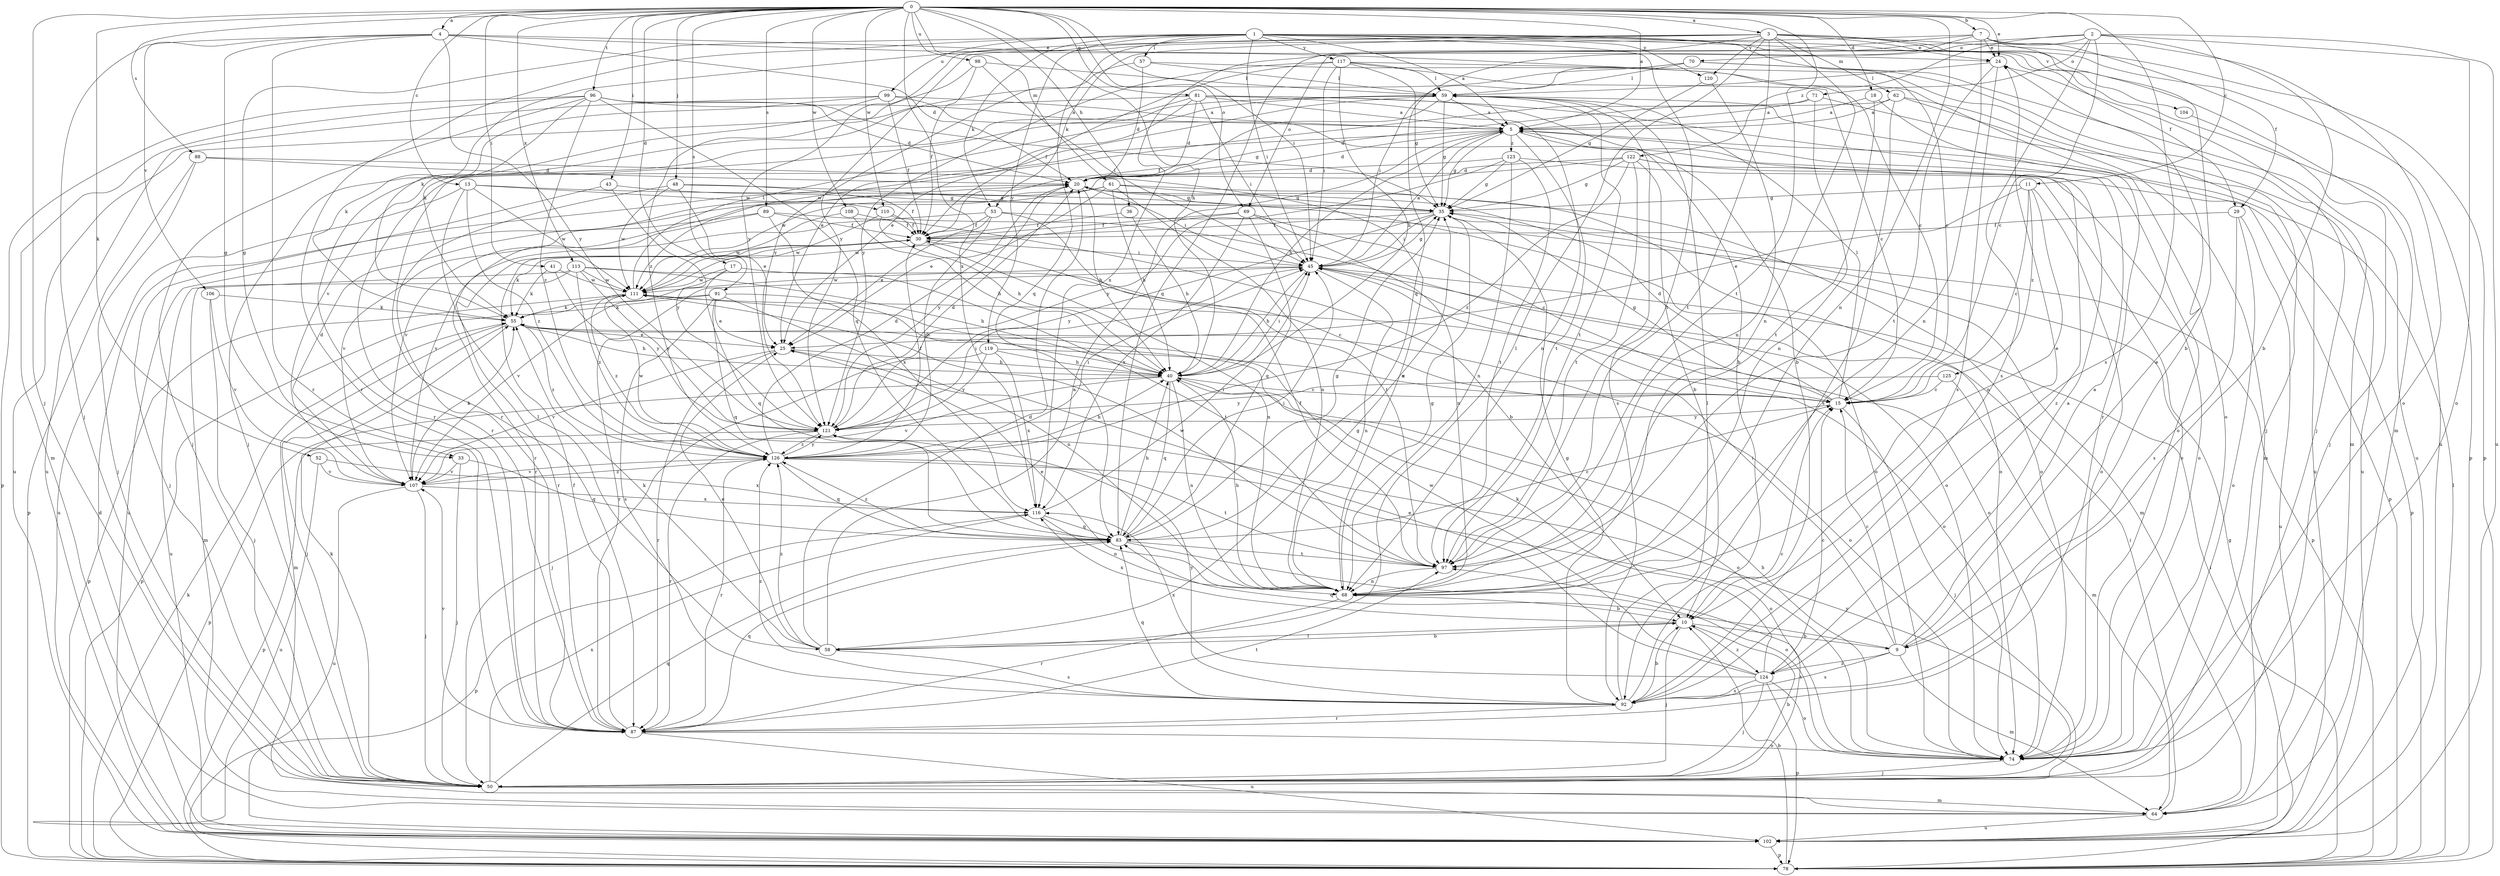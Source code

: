 strict digraph  {
0;
1;
2;
3;
4;
5;
7;
9;
10;
11;
13;
15;
17;
18;
20;
24;
25;
29;
30;
33;
35;
36;
40;
41;
43;
45;
48;
50;
52;
53;
55;
57;
58;
59;
61;
62;
64;
68;
69;
70;
71;
74;
78;
81;
83;
87;
88;
89;
91;
92;
96;
97;
98;
99;
102;
104;
106;
107;
108;
110;
111;
113;
116;
117;
119;
120;
121;
122;
123;
124;
125;
126;
0 -> 3  [label=a];
0 -> 4  [label=a];
0 -> 5  [label=a];
0 -> 7  [label=b];
0 -> 11  [label=c];
0 -> 13  [label=c];
0 -> 17  [label=d];
0 -> 18  [label=d];
0 -> 24  [label=e];
0 -> 36  [label=h];
0 -> 40  [label=h];
0 -> 41  [label=i];
0 -> 43  [label=i];
0 -> 45  [label=i];
0 -> 48  [label=j];
0 -> 50  [label=j];
0 -> 52  [label=k];
0 -> 61  [label=m];
0 -> 68  [label=n];
0 -> 69  [label=o];
0 -> 81  [label=q];
0 -> 88  [label=s];
0 -> 89  [label=s];
0 -> 91  [label=s];
0 -> 92  [label=s];
0 -> 96  [label=t];
0 -> 97  [label=t];
0 -> 98  [label=u];
0 -> 108  [label=w];
0 -> 110  [label=w];
0 -> 113  [label=x];
0 -> 116  [label=x];
1 -> 5  [label=a];
1 -> 15  [label=c];
1 -> 29  [label=f];
1 -> 33  [label=g];
1 -> 45  [label=i];
1 -> 53  [label=k];
1 -> 57  [label=l];
1 -> 78  [label=p];
1 -> 83  [label=q];
1 -> 87  [label=r];
1 -> 97  [label=t];
1 -> 99  [label=u];
1 -> 102  [label=u];
1 -> 117  [label=y];
1 -> 119  [label=y];
1 -> 120  [label=y];
2 -> 9  [label=b];
2 -> 15  [label=c];
2 -> 69  [label=o];
2 -> 70  [label=o];
2 -> 71  [label=o];
2 -> 74  [label=o];
2 -> 92  [label=s];
2 -> 102  [label=u];
2 -> 122  [label=z];
3 -> 24  [label=e];
3 -> 53  [label=k];
3 -> 55  [label=k];
3 -> 58  [label=l];
3 -> 62  [label=m];
3 -> 64  [label=m];
3 -> 68  [label=n];
3 -> 78  [label=p];
3 -> 83  [label=q];
3 -> 97  [label=t];
3 -> 104  [label=v];
3 -> 120  [label=y];
3 -> 121  [label=y];
4 -> 15  [label=c];
4 -> 20  [label=d];
4 -> 24  [label=e];
4 -> 33  [label=g];
4 -> 50  [label=j];
4 -> 87  [label=r];
4 -> 106  [label=v];
4 -> 121  [label=y];
5 -> 20  [label=d];
5 -> 35  [label=g];
5 -> 40  [label=h];
5 -> 78  [label=p];
5 -> 87  [label=r];
5 -> 97  [label=t];
5 -> 123  [label=z];
5 -> 124  [label=z];
7 -> 9  [label=b];
7 -> 24  [label=e];
7 -> 29  [label=f];
7 -> 68  [label=n];
7 -> 74  [label=o];
7 -> 83  [label=q];
7 -> 116  [label=x];
7 -> 121  [label=y];
9 -> 5  [label=a];
9 -> 15  [label=c];
9 -> 24  [label=e];
9 -> 45  [label=i];
9 -> 64  [label=m];
9 -> 83  [label=q];
9 -> 92  [label=s];
9 -> 124  [label=z];
10 -> 9  [label=b];
10 -> 24  [label=e];
10 -> 50  [label=j];
10 -> 58  [label=l];
10 -> 116  [label=x];
10 -> 124  [label=z];
11 -> 15  [label=c];
11 -> 25  [label=e];
11 -> 35  [label=g];
11 -> 68  [label=n];
11 -> 74  [label=o];
11 -> 125  [label=z];
13 -> 58  [label=l];
13 -> 74  [label=o];
13 -> 102  [label=u];
13 -> 110  [label=w];
13 -> 111  [label=w];
13 -> 126  [label=z];
15 -> 20  [label=d];
15 -> 35  [label=g];
15 -> 50  [label=j];
15 -> 59  [label=l];
15 -> 121  [label=y];
17 -> 15  [label=c];
17 -> 83  [label=q];
17 -> 107  [label=v];
17 -> 111  [label=w];
18 -> 5  [label=a];
18 -> 87  [label=r];
18 -> 97  [label=t];
20 -> 35  [label=g];
20 -> 40  [label=h];
20 -> 45  [label=i];
20 -> 74  [label=o];
20 -> 121  [label=y];
24 -> 59  [label=l];
24 -> 64  [label=m];
24 -> 92  [label=s];
24 -> 97  [label=t];
25 -> 40  [label=h];
25 -> 87  [label=r];
25 -> 107  [label=v];
29 -> 30  [label=f];
29 -> 74  [label=o];
29 -> 92  [label=s];
29 -> 102  [label=u];
30 -> 45  [label=i];
30 -> 55  [label=k];
30 -> 68  [label=n];
30 -> 87  [label=r];
33 -> 50  [label=j];
33 -> 83  [label=q];
33 -> 107  [label=v];
35 -> 30  [label=f];
35 -> 45  [label=i];
35 -> 64  [label=m];
35 -> 121  [label=y];
36 -> 30  [label=f];
36 -> 40  [label=h];
40 -> 15  [label=c];
40 -> 45  [label=i];
40 -> 68  [label=n];
40 -> 74  [label=o];
40 -> 78  [label=p];
40 -> 83  [label=q];
40 -> 107  [label=v];
41 -> 55  [label=k];
41 -> 111  [label=w];
41 -> 121  [label=y];
43 -> 35  [label=g];
43 -> 50  [label=j];
43 -> 121  [label=y];
45 -> 5  [label=a];
45 -> 35  [label=g];
45 -> 40  [label=h];
45 -> 68  [label=n];
45 -> 74  [label=o];
45 -> 87  [label=r];
45 -> 111  [label=w];
48 -> 25  [label=e];
48 -> 30  [label=f];
48 -> 35  [label=g];
48 -> 87  [label=r];
48 -> 111  [label=w];
50 -> 10  [label=b];
50 -> 55  [label=k];
50 -> 64  [label=m];
50 -> 83  [label=q];
50 -> 97  [label=t];
50 -> 116  [label=x];
50 -> 121  [label=y];
52 -> 102  [label=u];
52 -> 107  [label=v];
52 -> 116  [label=x];
53 -> 25  [label=e];
53 -> 30  [label=f];
53 -> 78  [label=p];
53 -> 97  [label=t];
53 -> 107  [label=v];
53 -> 126  [label=z];
55 -> 25  [label=e];
55 -> 40  [label=h];
55 -> 50  [label=j];
55 -> 64  [label=m];
55 -> 74  [label=o];
55 -> 126  [label=z];
57 -> 20  [label=d];
57 -> 59  [label=l];
57 -> 74  [label=o];
57 -> 121  [label=y];
58 -> 5  [label=a];
58 -> 10  [label=b];
58 -> 20  [label=d];
58 -> 25  [label=e];
58 -> 35  [label=g];
58 -> 55  [label=k];
58 -> 92  [label=s];
58 -> 126  [label=z];
59 -> 5  [label=a];
59 -> 25  [label=e];
59 -> 30  [label=f];
59 -> 35  [label=g];
59 -> 87  [label=r];
59 -> 92  [label=s];
59 -> 97  [label=t];
61 -> 25  [label=e];
61 -> 35  [label=g];
61 -> 40  [label=h];
61 -> 68  [label=n];
61 -> 74  [label=o];
61 -> 102  [label=u];
61 -> 107  [label=v];
62 -> 5  [label=a];
62 -> 20  [label=d];
62 -> 64  [label=m];
62 -> 92  [label=s];
62 -> 102  [label=u];
64 -> 45  [label=i];
64 -> 102  [label=u];
68 -> 10  [label=b];
68 -> 25  [label=e];
68 -> 35  [label=g];
68 -> 40  [label=h];
68 -> 87  [label=r];
69 -> 15  [label=c];
69 -> 30  [label=f];
69 -> 68  [label=n];
69 -> 83  [label=q];
69 -> 111  [label=w];
69 -> 116  [label=x];
70 -> 45  [label=i];
70 -> 50  [label=j];
70 -> 55  [label=k];
70 -> 59  [label=l];
70 -> 102  [label=u];
71 -> 5  [label=a];
71 -> 68  [label=n];
71 -> 102  [label=u];
71 -> 111  [label=w];
74 -> 40  [label=h];
74 -> 50  [label=j];
78 -> 10  [label=b];
78 -> 35  [label=g];
78 -> 45  [label=i];
78 -> 55  [label=k];
78 -> 59  [label=l];
81 -> 5  [label=a];
81 -> 10  [label=b];
81 -> 20  [label=d];
81 -> 25  [label=e];
81 -> 45  [label=i];
81 -> 68  [label=n];
81 -> 74  [label=o];
81 -> 102  [label=u];
81 -> 107  [label=v];
83 -> 15  [label=c];
83 -> 35  [label=g];
83 -> 40  [label=h];
83 -> 45  [label=i];
83 -> 74  [label=o];
83 -> 97  [label=t];
83 -> 126  [label=z];
87 -> 30  [label=f];
87 -> 74  [label=o];
87 -> 83  [label=q];
87 -> 97  [label=t];
87 -> 102  [label=u];
87 -> 107  [label=v];
88 -> 20  [label=d];
88 -> 50  [label=j];
88 -> 68  [label=n];
88 -> 78  [label=p];
89 -> 10  [label=b];
89 -> 30  [label=f];
89 -> 87  [label=r];
89 -> 107  [label=v];
89 -> 116  [label=x];
91 -> 25  [label=e];
91 -> 40  [label=h];
91 -> 55  [label=k];
91 -> 68  [label=n];
91 -> 78  [label=p];
91 -> 83  [label=q];
91 -> 92  [label=s];
92 -> 10  [label=b];
92 -> 15  [label=c];
92 -> 35  [label=g];
92 -> 59  [label=l];
92 -> 83  [label=q];
92 -> 87  [label=r];
92 -> 121  [label=y];
92 -> 126  [label=z];
96 -> 5  [label=a];
96 -> 20  [label=d];
96 -> 35  [label=g];
96 -> 50  [label=j];
96 -> 55  [label=k];
96 -> 64  [label=m];
96 -> 78  [label=p];
96 -> 83  [label=q];
96 -> 126  [label=z];
97 -> 30  [label=f];
97 -> 68  [label=n];
97 -> 111  [label=w];
98 -> 30  [label=f];
98 -> 45  [label=i];
98 -> 59  [label=l];
98 -> 126  [label=z];
99 -> 5  [label=a];
99 -> 10  [label=b];
99 -> 30  [label=f];
99 -> 50  [label=j];
99 -> 87  [label=r];
99 -> 102  [label=u];
102 -> 20  [label=d];
102 -> 78  [label=p];
104 -> 50  [label=j];
106 -> 50  [label=j];
106 -> 55  [label=k];
106 -> 107  [label=v];
107 -> 20  [label=d];
107 -> 50  [label=j];
107 -> 55  [label=k];
107 -> 102  [label=u];
107 -> 116  [label=x];
107 -> 126  [label=z];
108 -> 30  [label=f];
108 -> 40  [label=h];
108 -> 111  [label=w];
110 -> 30  [label=f];
110 -> 40  [label=h];
110 -> 74  [label=o];
110 -> 111  [label=w];
111 -> 55  [label=k];
111 -> 59  [label=l];
111 -> 74  [label=o];
111 -> 78  [label=p];
111 -> 126  [label=z];
113 -> 40  [label=h];
113 -> 64  [label=m];
113 -> 97  [label=t];
113 -> 102  [label=u];
113 -> 111  [label=w];
113 -> 121  [label=y];
113 -> 126  [label=z];
116 -> 45  [label=i];
116 -> 68  [label=n];
116 -> 78  [label=p];
116 -> 83  [label=q];
117 -> 15  [label=c];
117 -> 30  [label=f];
117 -> 35  [label=g];
117 -> 40  [label=h];
117 -> 45  [label=i];
117 -> 50  [label=j];
117 -> 59  [label=l];
117 -> 121  [label=y];
119 -> 15  [label=c];
119 -> 40  [label=h];
119 -> 50  [label=j];
119 -> 116  [label=x];
119 -> 121  [label=y];
120 -> 35  [label=g];
120 -> 68  [label=n];
121 -> 20  [label=d];
121 -> 45  [label=i];
121 -> 78  [label=p];
121 -> 87  [label=r];
121 -> 126  [label=z];
122 -> 10  [label=b];
122 -> 20  [label=d];
122 -> 35  [label=g];
122 -> 74  [label=o];
122 -> 78  [label=p];
122 -> 97  [label=t];
122 -> 111  [label=w];
122 -> 126  [label=z];
123 -> 20  [label=d];
123 -> 35  [label=g];
123 -> 68  [label=n];
123 -> 74  [label=o];
123 -> 97  [label=t];
123 -> 121  [label=y];
124 -> 5  [label=a];
124 -> 15  [label=c];
124 -> 25  [label=e];
124 -> 50  [label=j];
124 -> 55  [label=k];
124 -> 74  [label=o];
124 -> 78  [label=p];
124 -> 92  [label=s];
124 -> 111  [label=w];
124 -> 116  [label=x];
125 -> 15  [label=c];
125 -> 64  [label=m];
125 -> 121  [label=y];
126 -> 20  [label=d];
126 -> 30  [label=f];
126 -> 40  [label=h];
126 -> 45  [label=i];
126 -> 74  [label=o];
126 -> 83  [label=q];
126 -> 87  [label=r];
126 -> 97  [label=t];
126 -> 107  [label=v];
126 -> 111  [label=w];
126 -> 121  [label=y];
}
